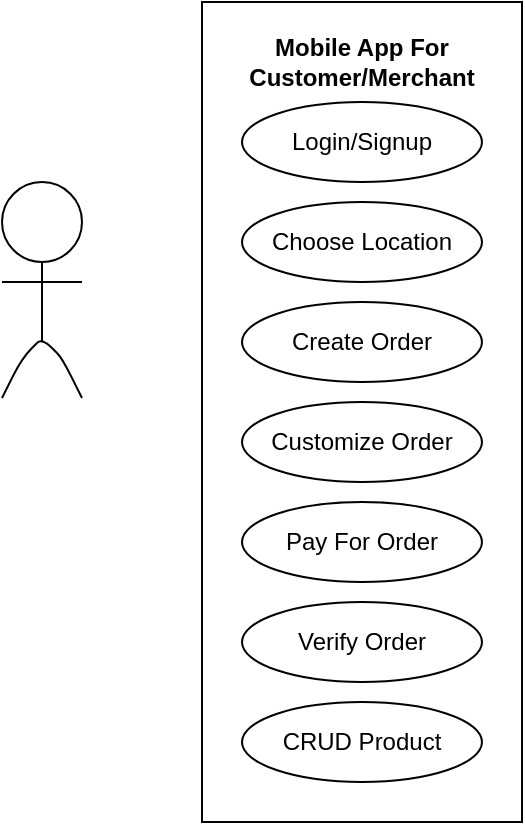 <mxfile version="13.7.1" type="github">
  <diagram id="_4UQwpn9pqXSoXFsW3Js" name="Page-1">
    <mxGraphModel dx="1102" dy="582" grid="1" gridSize="10" guides="1" tooltips="1" connect="1" arrows="1" fold="1" page="1" pageScale="1" pageWidth="827" pageHeight="1169" math="0" shadow="0">
      <root>
        <mxCell id="0" />
        <mxCell id="1" parent="0" />
        <mxCell id="AMx2edkECyHvp3eWlHPG-427" value="" style="group" vertex="1" connectable="0" parent="1">
          <mxGeometry x="40" y="120" width="40" height="88" as="geometry" />
        </mxCell>
        <mxCell id="AMx2edkECyHvp3eWlHPG-1" value="" style="ellipse;whiteSpace=wrap;html=1;aspect=fixed;" vertex="1" parent="AMx2edkECyHvp3eWlHPG-427">
          <mxGeometry width="40" height="40" as="geometry" />
        </mxCell>
        <mxCell id="AMx2edkECyHvp3eWlHPG-423" value="" style="endArrow=none;html=1;entryX=0.5;entryY=1;entryDx=0;entryDy=0;" edge="1" parent="AMx2edkECyHvp3eWlHPG-427" target="AMx2edkECyHvp3eWlHPG-1">
          <mxGeometry width="50" height="50" relative="1" as="geometry">
            <mxPoint x="20" y="80" as="sourcePoint" />
            <mxPoint x="20" y="50" as="targetPoint" />
          </mxGeometry>
        </mxCell>
        <mxCell id="AMx2edkECyHvp3eWlHPG-424" value="" style="endArrow=none;html=1;" edge="1" parent="AMx2edkECyHvp3eWlHPG-427">
          <mxGeometry width="50" height="50" relative="1" as="geometry">
            <mxPoint y="50" as="sourcePoint" />
            <mxPoint x="40" y="50" as="targetPoint" />
          </mxGeometry>
        </mxCell>
        <mxCell id="AMx2edkECyHvp3eWlHPG-426" value="" style="endArrow=none;html=1;" edge="1" parent="AMx2edkECyHvp3eWlHPG-427">
          <mxGeometry width="50" height="50" relative="1" as="geometry">
            <mxPoint y="108" as="sourcePoint" />
            <mxPoint x="40" y="108" as="targetPoint" />
            <Array as="points">
              <mxPoint x="10" y="88" />
              <mxPoint x="20" y="78" />
              <mxPoint x="30" y="88" />
            </Array>
          </mxGeometry>
        </mxCell>
        <mxCell id="AMx2edkECyHvp3eWlHPG-428" value="Login/Signup" style="ellipse;whiteSpace=wrap;html=1;" vertex="1" parent="1">
          <mxGeometry x="160" y="80" width="120" height="40" as="geometry" />
        </mxCell>
        <mxCell id="AMx2edkECyHvp3eWlHPG-429" value="Choose Location" style="ellipse;whiteSpace=wrap;html=1;" vertex="1" parent="1">
          <mxGeometry x="160" y="130" width="120" height="40" as="geometry" />
        </mxCell>
        <mxCell id="AMx2edkECyHvp3eWlHPG-430" value="Create Order" style="ellipse;whiteSpace=wrap;html=1;" vertex="1" parent="1">
          <mxGeometry x="160" y="180" width="120" height="40" as="geometry" />
        </mxCell>
        <mxCell id="AMx2edkECyHvp3eWlHPG-431" value="Customize Order" style="ellipse;whiteSpace=wrap;html=1;" vertex="1" parent="1">
          <mxGeometry x="160" y="230" width="120" height="40" as="geometry" />
        </mxCell>
        <mxCell id="AMx2edkECyHvp3eWlHPG-432" value="Pay For Order" style="ellipse;whiteSpace=wrap;html=1;" vertex="1" parent="1">
          <mxGeometry x="160" y="280" width="120" height="40" as="geometry" />
        </mxCell>
        <mxCell id="AMx2edkECyHvp3eWlHPG-433" value="Verify Order" style="ellipse;whiteSpace=wrap;html=1;" vertex="1" parent="1">
          <mxGeometry x="160" y="330" width="120" height="40" as="geometry" />
        </mxCell>
        <mxCell id="AMx2edkECyHvp3eWlHPG-434" value="CRUD Product" style="ellipse;whiteSpace=wrap;html=1;" vertex="1" parent="1">
          <mxGeometry x="160" y="380" width="120" height="40" as="geometry" />
        </mxCell>
        <mxCell id="AMx2edkECyHvp3eWlHPG-435" value="&lt;b&gt;Mobile App For Customer/Merchant&lt;/b&gt;" style="text;html=1;strokeColor=none;fillColor=none;align=center;verticalAlign=middle;whiteSpace=wrap;rounded=0;" vertex="1" parent="1">
          <mxGeometry x="160" y="50" width="120" height="20" as="geometry" />
        </mxCell>
        <mxCell id="AMx2edkECyHvp3eWlHPG-436" value="" style="rounded=0;whiteSpace=wrap;html=1;fillColor=none;" vertex="1" parent="1">
          <mxGeometry x="140" y="30" width="160" height="410" as="geometry" />
        </mxCell>
      </root>
    </mxGraphModel>
  </diagram>
</mxfile>
